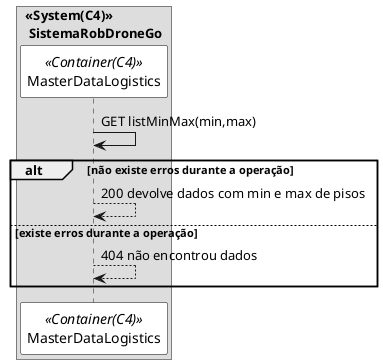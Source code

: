 @startuml getPackagingSD

skinparam sequence {
ParticipantBorderColor black
ParticipantBackgroundColor white
}

box "<<System(C4)>>\n SistemaRobDroneGo"
participant MasterDataLogistics as mdl <<Container(C4)>>
mdl -> mdl: GET listMinMax(min,max)
alt não existe erros durante a operação
mdl --> mdl: 200 devolve dados com min e max de pisos
else existe erros durante a operação
mdl --> mdl: 404 não encontrou dados
end 

end box

@enduml
